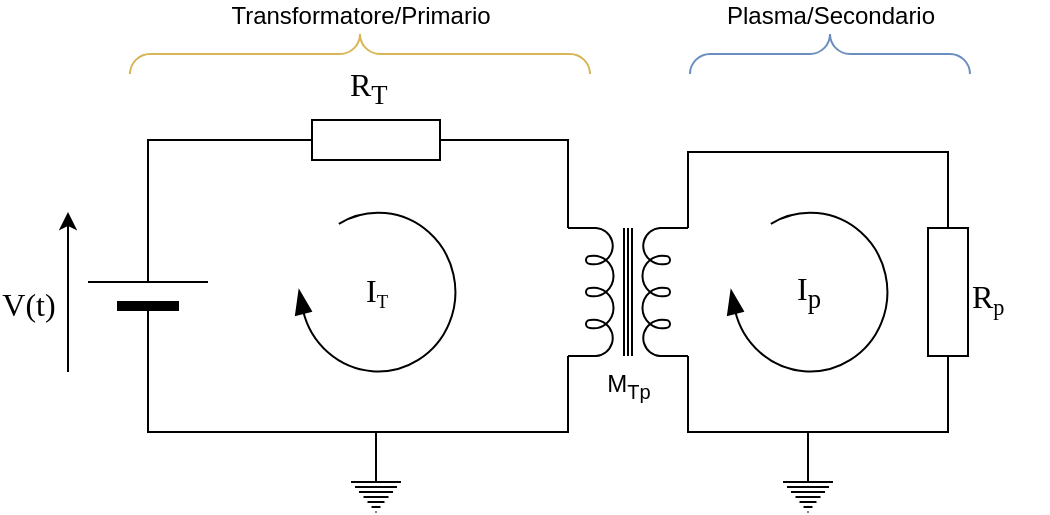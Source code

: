 <mxfile version="14.9.6" type="device" pages="4"><diagram name="PlasmaCircuit" id="16e2658f-23c8-b752-8be9-c03fbebb8bbe"><mxGraphModel dx="825" dy="531" grid="1" gridSize="10" guides="1" tooltips="1" connect="1" arrows="1" fold="1" page="1" pageScale="1" pageWidth="1100" pageHeight="850" background="none" math="0" shadow="0"><root><mxCell id="0"/><mxCell id="1" parent="0"/><mxCell id="6d250d948d6a1778-24" value="I&lt;span style=&quot;font-size: 11.111px&quot;&gt;&lt;sub&gt;T&lt;/sub&gt;&lt;/span&gt;" style="verticalLabelPosition=middle;html=1;verticalAlign=middle;strokeWidth=1;shape=mxgraph.lean_mapping.physical_pull;rounded=1;shadow=0;comic=0;labelBackgroundColor=none;fillColor=#000000;fontFamily=Verdana;fontSize=16;align=center;flipH=1;labelPosition=center;" parent="1" vertex="1"><mxGeometry x="194" y="200" width="80" height="80" as="geometry"/></mxCell><mxCell id="6d250d948d6a1778-26" value="I&lt;sub&gt;p&lt;/sub&gt;" style="verticalLabelPosition=middle;html=1;verticalAlign=middle;strokeWidth=1;shape=mxgraph.lean_mapping.physical_pull;rounded=1;shadow=0;comic=0;labelBackgroundColor=none;fillColor=#000000;fontFamily=Verdana;fontSize=16;align=center;flipH=1;labelPosition=center;" parent="1" vertex="1"><mxGeometry x="410" y="200" width="80" height="80" as="geometry"/></mxCell><mxCell id="-cb0a54_WZ71UhK6MTaD-1" value="" style="group" parent="1" vertex="1" connectable="0"><mxGeometry x="80" y="190" width="70" height="100" as="geometry"/></mxCell><mxCell id="6d250d948d6a1778-1" value="" style="verticalLabelPosition=bottom;shadow=0;dashed=0;align=center;fillColor=#000000;html=1;verticalAlign=top;strokeWidth=1;shape=mxgraph.electrical.miscellaneous.monocell_battery;rounded=1;comic=0;labelBackgroundColor=none;fontFamily=Verdana;fontSize=12;rotation=-90;" parent="-cb0a54_WZ71UhK6MTaD-1" vertex="1"><mxGeometry x="-10" y="20" width="100" height="60" as="geometry"/></mxCell><mxCell id="6d250d948d6a1778-22" value="V(t)" style="endArrow=classic;html=1;labelBackgroundColor=none;strokeWidth=1;fontFamily=Verdana;fontSize=16" parent="-cb0a54_WZ71UhK6MTaD-1" edge="1"><mxGeometry x="-0.143" y="20" width="50" height="50" relative="1" as="geometry"><mxPoint y="90" as="sourcePoint"/><mxPoint y="10" as="targetPoint"/><mxPoint as="offset"/></mxGeometry></mxCell><mxCell id="-cb0a54_WZ71UhK6MTaD-2" value="" style="group;rotation=90;" parent="1" vertex="1" connectable="0"><mxGeometry x="210" y="100" width="48" height="100" as="geometry"/></mxCell><mxCell id="6d250d948d6a1778-2" value="" style="verticalLabelPosition=bottom;shadow=0;dashed=0;align=center;html=1;verticalAlign=top;strokeWidth=1;shape=mxgraph.electrical.resistors.resistor_1;rounded=1;comic=0;labelBackgroundColor=none;fontFamily=Verdana;fontSize=12;rotation=0;" parent="-cb0a54_WZ71UhK6MTaD-2" vertex="1"><mxGeometry x="-26" y="54" width="100" height="20" as="geometry"/></mxCell><mxCell id="6d250d948d6a1778-16" value="R&lt;sub&gt;T&lt;/sub&gt;" style="text;html=1;resizable=0;points=[];autosize=1;align=left;verticalAlign=top;spacingTop=-4;fontSize=16;fontFamily=Verdana;rotation=0;" parent="-cb0a54_WZ71UhK6MTaD-2" vertex="1"><mxGeometry x="9" y="24" width="30" height="30" as="geometry"/></mxCell><mxCell id="-cb0a54_WZ71UhK6MTaD-11" style="edgeStyle=orthogonalEdgeStyle;rounded=0;orthogonalLoop=1;jettySize=auto;html=1;exitX=1;exitY=1;exitDx=0;exitDy=0;exitPerimeter=0;entryX=0;entryY=0.5;entryDx=0;entryDy=0;entryPerimeter=0;endArrow=none;endFill=0;" parent="1" source="-cb0a54_WZ71UhK6MTaD-4" target="6d250d948d6a1778-1" edge="1"><mxGeometry relative="1" as="geometry"/></mxCell><mxCell id="-cb0a54_WZ71UhK6MTaD-4" value="M&lt;sub&gt;Tp&lt;/sub&gt;" style="pointerEvents=1;verticalLabelPosition=bottom;shadow=0;dashed=0;align=center;html=1;verticalAlign=top;shape=mxgraph.electrical.inductors.transformer_2;direction=south;" parent="1" vertex="1"><mxGeometry x="330" y="208" width="60" height="64" as="geometry"/></mxCell><mxCell id="-cb0a54_WZ71UhK6MTaD-5" value="" style="group" parent="1" vertex="1" connectable="0"><mxGeometry x="510" y="190" width="60" height="100" as="geometry"/></mxCell><mxCell id="6d250d948d6a1778-5" value="" style="verticalLabelPosition=bottom;shadow=0;dashed=0;align=center;html=1;verticalAlign=top;strokeWidth=1;shape=mxgraph.electrical.resistors.resistor_1;rounded=1;comic=0;labelBackgroundColor=none;fontFamily=Verdana;fontSize=12;rotation=-90;" parent="-cb0a54_WZ71UhK6MTaD-5" vertex="1"><mxGeometry x="-40" y="40" width="100" height="20" as="geometry"/></mxCell><mxCell id="6d250d948d6a1778-20" value="R&lt;span style=&quot;font-size: 13.333px&quot;&gt;&lt;sub&gt;p&lt;/sub&gt;&lt;/span&gt;" style="text;html=1;resizable=0;points=[];autosize=1;align=left;verticalAlign=top;spacingTop=-4;fontSize=16;fontFamily=Verdana" parent="-cb0a54_WZ71UhK6MTaD-5" vertex="1"><mxGeometry x="20" y="40" width="30" height="30" as="geometry"/></mxCell><mxCell id="-cb0a54_WZ71UhK6MTaD-12" style="edgeStyle=orthogonalEdgeStyle;rounded=0;orthogonalLoop=1;jettySize=auto;html=1;exitX=0.5;exitY=0;exitDx=0;exitDy=0;exitPerimeter=0;endArrow=none;endFill=0;" parent="1" source="-cb0a54_WZ71UhK6MTaD-6" edge="1"><mxGeometry relative="1" as="geometry"><mxPoint x="234" y="310" as="targetPoint"/></mxGeometry></mxCell><mxCell id="-cb0a54_WZ71UhK6MTaD-6" value="" style="pointerEvents=1;verticalLabelPosition=bottom;shadow=0;dashed=0;align=center;html=1;verticalAlign=top;shape=mxgraph.electrical.signal_sources.protective_earth;" parent="1" vertex="1"><mxGeometry x="221.5" y="330" width="25" height="20" as="geometry"/></mxCell><mxCell id="-cb0a54_WZ71UhK6MTaD-16" style="edgeStyle=orthogonalEdgeStyle;rounded=0;orthogonalLoop=1;jettySize=auto;html=1;exitX=0.5;exitY=0;exitDx=0;exitDy=0;exitPerimeter=0;endArrow=none;endFill=0;" parent="1" source="-cb0a54_WZ71UhK6MTaD-7" edge="1"><mxGeometry relative="1" as="geometry"><mxPoint x="450" y="310" as="targetPoint"/></mxGeometry></mxCell><mxCell id="-cb0a54_WZ71UhK6MTaD-7" value="" style="pointerEvents=1;verticalLabelPosition=bottom;shadow=0;dashed=0;align=center;html=1;verticalAlign=top;shape=mxgraph.electrical.signal_sources.protective_earth;" parent="1" vertex="1"><mxGeometry x="437.5" y="330" width="25" height="20" as="geometry"/></mxCell><mxCell id="-cb0a54_WZ71UhK6MTaD-8" style="edgeStyle=orthogonalEdgeStyle;rounded=0;orthogonalLoop=1;jettySize=auto;html=1;exitX=1;exitY=0.5;exitDx=0;exitDy=0;exitPerimeter=0;entryX=0;entryY=0.5;entryDx=0;entryDy=0;entryPerimeter=0;endArrow=none;endFill=0;" parent="1" source="6d250d948d6a1778-1" target="6d250d948d6a1778-2" edge="1"><mxGeometry relative="1" as="geometry"/></mxCell><mxCell id="-cb0a54_WZ71UhK6MTaD-10" style="edgeStyle=orthogonalEdgeStyle;rounded=0;orthogonalLoop=1;jettySize=auto;html=1;exitX=1;exitY=0.5;exitDx=0;exitDy=0;exitPerimeter=0;entryX=0;entryY=1;entryDx=0;entryDy=0;entryPerimeter=0;endArrow=none;endFill=0;" parent="1" source="6d250d948d6a1778-2" target="-cb0a54_WZ71UhK6MTaD-4" edge="1"><mxGeometry relative="1" as="geometry"/></mxCell><mxCell id="-cb0a54_WZ71UhK6MTaD-14" style="edgeStyle=orthogonalEdgeStyle;rounded=0;orthogonalLoop=1;jettySize=auto;html=1;exitX=1;exitY=0.5;exitDx=0;exitDy=0;exitPerimeter=0;entryX=0;entryY=0;entryDx=0;entryDy=0;entryPerimeter=0;endArrow=none;endFill=0;" parent="1" source="6d250d948d6a1778-5" target="-cb0a54_WZ71UhK6MTaD-4" edge="1"><mxGeometry relative="1" as="geometry"/></mxCell><mxCell id="-cb0a54_WZ71UhK6MTaD-15" style="edgeStyle=orthogonalEdgeStyle;rounded=0;orthogonalLoop=1;jettySize=auto;html=1;exitX=0;exitY=0.5;exitDx=0;exitDy=0;exitPerimeter=0;entryX=1;entryY=0;entryDx=0;entryDy=0;entryPerimeter=0;endArrow=none;endFill=0;" parent="1" source="6d250d948d6a1778-5" target="-cb0a54_WZ71UhK6MTaD-4" edge="1"><mxGeometry relative="1" as="geometry"/></mxCell><mxCell id="xRyxx1NGOVs9Ee4emAcS-4" value="Transformatore/Primario" style="verticalLabelPosition=bottom;shadow=0;dashed=0;align=center;html=1;verticalAlign=bottom;strokeWidth=1;shape=mxgraph.mockup.markup.curlyBrace;strokeColor=#d6b656;spacingTop=0;spacingBottom=40;spacingLeft=0;fillColor=#fff2cc;" vertex="1" parent="1"><mxGeometry x="111" y="111" width="230" height="20" as="geometry"/></mxCell><mxCell id="xRyxx1NGOVs9Ee4emAcS-5" value="Plasma/Secondario" style="verticalLabelPosition=bottom;shadow=0;dashed=0;align=center;html=1;verticalAlign=bottom;strokeWidth=1;shape=mxgraph.mockup.markup.curlyBrace;strokeColor=#6c8ebf;spacingTop=0;spacingLeft=0;spacingBottom=40;fillColor=#dae8fc;" vertex="1" parent="1"><mxGeometry x="391" y="111" width="140" height="20" as="geometry"/></mxCell></root></mxGraphModel></diagram><diagram id="HjF6CqnzKJ3hr6XGTAco" name="EquivalentCalc"><mxGraphModel dx="825" dy="531" grid="1" gridSize="10" guides="1" tooltips="1" connect="1" arrows="1" fold="1" page="1" pageScale="1" pageWidth="850" pageHeight="1100" math="0" shadow="0"><root><mxCell id="OcBYyy31-jalttWNCDfM-0"/><mxCell id="OcBYyy31-jalttWNCDfM-1" parent="OcBYyy31-jalttWNCDfM-0"/><mxCell id="Pc-a2A3-aWYMdzGY7NsT-0" value="I&lt;span style=&quot;font-size: 11.111px&quot;&gt;&lt;sub&gt;T&lt;/sub&gt;&lt;/span&gt;" style="verticalLabelPosition=middle;html=1;verticalAlign=middle;strokeWidth=1;shape=mxgraph.lean_mapping.physical_pull;rounded=1;shadow=0;comic=0;labelBackgroundColor=none;fillColor=#ffe6cc;fontFamily=Verdana;fontSize=16;align=center;flipH=1;labelPosition=center;strokeColor=#d79b00;" parent="OcBYyy31-jalttWNCDfM-1" vertex="1"><mxGeometry x="235" y="370" width="100" height="80" as="geometry"/></mxCell><mxCell id="Pc-a2A3-aWYMdzGY7NsT-2" value="" style="group" parent="OcBYyy31-jalttWNCDfM-1" vertex="1" connectable="0"><mxGeometry x="150" y="360" width="70" height="100" as="geometry"/></mxCell><mxCell id="Pc-a2A3-aWYMdzGY7NsT-3" value="" style="verticalLabelPosition=bottom;shadow=0;dashed=0;align=center;fillColor=#000000;html=1;verticalAlign=top;strokeWidth=1;shape=mxgraph.electrical.miscellaneous.monocell_battery;rounded=1;comic=0;labelBackgroundColor=none;fontFamily=Verdana;fontSize=12;rotation=-90;" parent="Pc-a2A3-aWYMdzGY7NsT-2" vertex="1"><mxGeometry x="-10" y="20" width="100" height="60" as="geometry"/></mxCell><mxCell id="Pc-a2A3-aWYMdzGY7NsT-4" value="V(t)" style="endArrow=classic;html=1;labelBackgroundColor=none;strokeWidth=1;fontFamily=Verdana;fontSize=16" parent="Pc-a2A3-aWYMdzGY7NsT-2" edge="1"><mxGeometry x="-0.143" y="20" width="50" height="50" relative="1" as="geometry"><mxPoint y="90" as="sourcePoint"/><mxPoint y="10" as="targetPoint"/><mxPoint as="offset"/></mxGeometry></mxCell><mxCell id="Pc-a2A3-aWYMdzGY7NsT-5" value="" style="group;rotation=90;" parent="OcBYyy31-jalttWNCDfM-1" vertex="1" connectable="0"><mxGeometry x="260" y="270" width="48" height="100" as="geometry"/></mxCell><mxCell id="Pc-a2A3-aWYMdzGY7NsT-6" value="" style="verticalLabelPosition=bottom;shadow=0;dashed=0;align=center;html=1;verticalAlign=top;strokeWidth=1;shape=mxgraph.electrical.resistors.resistor_1;rounded=1;comic=0;labelBackgroundColor=none;fontFamily=Verdana;fontSize=12;rotation=0;" parent="Pc-a2A3-aWYMdzGY7NsT-5" vertex="1"><mxGeometry x="-26" y="54" width="100" height="20" as="geometry"/></mxCell><mxCell id="Pc-a2A3-aWYMdzGY7NsT-7" value="R&lt;sub&gt;T&lt;/sub&gt;" style="text;html=1;resizable=0;points=[];autosize=1;align=left;verticalAlign=top;spacingTop=-4;fontSize=16;fontFamily=Verdana;rotation=0;" parent="Pc-a2A3-aWYMdzGY7NsT-5" vertex="1"><mxGeometry x="9" y="24" width="30" height="30" as="geometry"/></mxCell><mxCell id="Pc-a2A3-aWYMdzGY7NsT-10" value="" style="group" parent="OcBYyy31-jalttWNCDfM-1" vertex="1" connectable="0"><mxGeometry x="660" y="360" width="60" height="100" as="geometry"/></mxCell><mxCell id="Pc-a2A3-aWYMdzGY7NsT-11" value="" style="verticalLabelPosition=bottom;shadow=0;dashed=0;align=center;html=1;verticalAlign=top;strokeWidth=1;shape=mxgraph.electrical.resistors.resistor_1;rounded=1;comic=0;labelBackgroundColor=none;fontFamily=Verdana;fontSize=12;rotation=-90;" parent="Pc-a2A3-aWYMdzGY7NsT-10" vertex="1"><mxGeometry x="-40" y="40" width="100" height="20" as="geometry"/></mxCell><mxCell id="Pc-a2A3-aWYMdzGY7NsT-12" value="R&lt;span style=&quot;font-size: 13.333px&quot;&gt;&lt;sub&gt;p&lt;/sub&gt;&lt;/span&gt;" style="text;html=1;resizable=0;points=[];autosize=1;align=left;verticalAlign=top;spacingTop=-4;fontSize=16;fontFamily=Verdana" parent="Pc-a2A3-aWYMdzGY7NsT-10" vertex="1"><mxGeometry x="20" y="40" width="30" height="30" as="geometry"/></mxCell><mxCell id="Pc-a2A3-aWYMdzGY7NsT-13" style="edgeStyle=orthogonalEdgeStyle;rounded=0;orthogonalLoop=1;jettySize=auto;html=1;exitX=0.5;exitY=0;exitDx=0;exitDy=0;exitPerimeter=0;endArrow=none;endFill=0;" parent="OcBYyy31-jalttWNCDfM-1" source="Pc-a2A3-aWYMdzGY7NsT-14" edge="1"><mxGeometry relative="1" as="geometry"><mxPoint x="287.5" y="480" as="targetPoint"/></mxGeometry></mxCell><mxCell id="Pc-a2A3-aWYMdzGY7NsT-14" value="" style="pointerEvents=1;verticalLabelPosition=bottom;shadow=0;dashed=0;align=center;html=1;verticalAlign=top;shape=mxgraph.electrical.signal_sources.protective_earth;" parent="OcBYyy31-jalttWNCDfM-1" vertex="1"><mxGeometry x="275" y="500" width="25" height="20" as="geometry"/></mxCell><mxCell id="Pc-a2A3-aWYMdzGY7NsT-15" style="edgeStyle=orthogonalEdgeStyle;rounded=0;orthogonalLoop=1;jettySize=auto;html=1;exitX=0.5;exitY=0;exitDx=0;exitDy=0;exitPerimeter=0;endArrow=none;endFill=0;" parent="OcBYyy31-jalttWNCDfM-1" source="Pc-a2A3-aWYMdzGY7NsT-16" edge="1"><mxGeometry relative="1" as="geometry"><mxPoint x="580" y="480" as="targetPoint"/></mxGeometry></mxCell><mxCell id="Pc-a2A3-aWYMdzGY7NsT-16" value="" style="pointerEvents=1;verticalLabelPosition=bottom;shadow=0;dashed=0;align=center;html=1;verticalAlign=top;shape=mxgraph.electrical.signal_sources.protective_earth;" parent="OcBYyy31-jalttWNCDfM-1" vertex="1"><mxGeometry x="567.5" y="500" width="25" height="20" as="geometry"/></mxCell><mxCell id="Pc-a2A3-aWYMdzGY7NsT-17" style="edgeStyle=orthogonalEdgeStyle;rounded=0;orthogonalLoop=1;jettySize=auto;html=1;exitX=1;exitY=0.5;exitDx=0;exitDy=0;exitPerimeter=0;entryX=0;entryY=0.5;entryDx=0;entryDy=0;entryPerimeter=0;endArrow=none;endFill=0;" parent="OcBYyy31-jalttWNCDfM-1" source="Pc-a2A3-aWYMdzGY7NsT-3" target="Pc-a2A3-aWYMdzGY7NsT-6" edge="1"><mxGeometry relative="1" as="geometry"/></mxCell><mxCell id="Pc-a2A3-aWYMdzGY7NsT-18" style="edgeStyle=orthogonalEdgeStyle;rounded=0;orthogonalLoop=1;jettySize=auto;html=1;exitX=1;exitY=0.5;exitDx=0;exitDy=0;exitPerimeter=0;entryX=0;entryY=0.645;entryDx=0;entryDy=0;entryPerimeter=0;endArrow=none;endFill=0;" parent="OcBYyy31-jalttWNCDfM-1" source="Pc-a2A3-aWYMdzGY7NsT-6" target="Pc-a2A3-aWYMdzGY7NsT-21" edge="1"><mxGeometry relative="1" as="geometry"><mxPoint x="345" y="378" as="targetPoint"/></mxGeometry></mxCell><mxCell id="Pc-a2A3-aWYMdzGY7NsT-22" style="edgeStyle=orthogonalEdgeStyle;rounded=0;orthogonalLoop=1;jettySize=auto;html=1;exitX=1;exitY=0.645;exitDx=0;exitDy=0;exitPerimeter=0;entryX=0;entryY=0.5;entryDx=0;entryDy=0;entryPerimeter=0;endArrow=none;endFill=0;" parent="OcBYyy31-jalttWNCDfM-1" source="Pc-a2A3-aWYMdzGY7NsT-21" target="Pc-a2A3-aWYMdzGY7NsT-3" edge="1"><mxGeometry relative="1" as="geometry"/></mxCell><mxCell id="Pc-a2A3-aWYMdzGY7NsT-32" value="" style="rounded=0;whiteSpace=wrap;html=1;fillColor=#d5e8d4;dashed=1;strokeColor=#82b366;" parent="OcBYyy31-jalttWNCDfM-1" vertex="1"><mxGeometry x="460" y="350" width="80" height="120" as="geometry"/></mxCell><mxCell id="Pc-a2A3-aWYMdzGY7NsT-21" value="L&lt;span style=&quot;font-size: 10px&quot;&gt;&lt;sub&gt;T&lt;/sub&gt;&lt;/span&gt;" style="pointerEvents=1;verticalLabelPosition=bottom;shadow=0;dashed=0;align=center;html=1;verticalAlign=top;shape=mxgraph.electrical.inductors.inductor_5;direction=south;spacingLeft=-30;spacingTop=-60;" parent="OcBYyy31-jalttWNCDfM-1" vertex="1"><mxGeometry x="363" y="360" width="14" height="100" as="geometry"/></mxCell><mxCell id="Pc-a2A3-aWYMdzGY7NsT-24" value="" style="group" parent="OcBYyy31-jalttWNCDfM-1" vertex="1" connectable="0"><mxGeometry x="490" y="380" width="77.5" height="105" as="geometry"/></mxCell><mxCell id="w26LMoFe-NoiuDvc3CFS-0" value="" style="group" parent="Pc-a2A3-aWYMdzGY7NsT-24" vertex="1" connectable="0"><mxGeometry x="13.75" y="20" width="27.25" height="60" as="geometry"/></mxCell><mxCell id="Pc-a2A3-aWYMdzGY7NsT-25" value="" style="verticalLabelPosition=bottom;shadow=0;dashed=0;align=center;fillColor=#000000;html=1;verticalAlign=top;strokeWidth=1;shape=mxgraph.electrical.miscellaneous.monocell_battery;rounded=1;comic=0;labelBackgroundColor=none;fontFamily=Verdana;fontSize=12;rotation=-90;" parent="w26LMoFe-NoiuDvc3CFS-0" vertex="1"><mxGeometry x="-3.75" y="21.5" width="40" height="22" as="geometry"/></mxCell><mxCell id="Pc-a2A3-aWYMdzGY7NsT-26" value="F.e.m. Ind." style="endArrow=classic;labelBackgroundColor=none;strokeWidth=1;fontFamily=Verdana;fontSize=16;html=1;verticalAlign=top;horizontal=0;spacingTop=-12;" parent="w26LMoFe-NoiuDvc3CFS-0" edge="1"><mxGeometry x="-0.143" y="20" width="50" height="50" relative="1" as="geometry"><mxPoint y="60" as="sourcePoint"/><mxPoint as="targetPoint"/><mxPoint as="offset"/></mxGeometry></mxCell><mxCell id="Pc-a2A3-aWYMdzGY7NsT-30" style="edgeStyle=orthogonalEdgeStyle;rounded=0;orthogonalLoop=1;jettySize=auto;html=1;exitX=0;exitY=1;exitDx=0;exitDy=0;exitPerimeter=0;entryX=1;entryY=0.5;entryDx=0;entryDy=0;entryPerimeter=0;endArrow=none;endFill=0;" parent="OcBYyy31-jalttWNCDfM-1" source="Pc-a2A3-aWYMdzGY7NsT-28" target="Pc-a2A3-aWYMdzGY7NsT-11" edge="1"><mxGeometry relative="1" as="geometry"><Array as="points"><mxPoint x="520" y="330"/><mxPoint x="670" y="330"/></Array></mxGeometry></mxCell><mxCell id="Pc-a2A3-aWYMdzGY7NsT-28" value="L&lt;sub&gt;p&lt;/sub&gt;" style="pointerEvents=1;verticalLabelPosition=bottom;shadow=0;dashed=0;align=center;html=1;verticalAlign=top;shape=mxgraph.electrical.inductors.inductor_3;direction=south;spacingLeft=-30;spacingTop=-45;" parent="OcBYyy31-jalttWNCDfM-1" vertex="1"><mxGeometry x="520" y="350" width="8" height="60" as="geometry"/></mxCell><mxCell id="Pc-a2A3-aWYMdzGY7NsT-29" style="edgeStyle=orthogonalEdgeStyle;rounded=0;orthogonalLoop=1;jettySize=auto;html=1;exitX=1;exitY=0.5;exitDx=0;exitDy=0;exitPerimeter=0;entryX=1;entryY=1;entryDx=0;entryDy=0;entryPerimeter=0;endArrow=none;endFill=0;" parent="OcBYyy31-jalttWNCDfM-1" source="Pc-a2A3-aWYMdzGY7NsT-25" target="Pc-a2A3-aWYMdzGY7NsT-28" edge="1"><mxGeometry relative="1" as="geometry"/></mxCell><mxCell id="Pc-a2A3-aWYMdzGY7NsT-31" style="edgeStyle=orthogonalEdgeStyle;rounded=0;orthogonalLoop=1;jettySize=auto;html=1;exitX=0;exitY=0.5;exitDx=0;exitDy=0;exitPerimeter=0;entryX=0;entryY=0.5;entryDx=0;entryDy=0;entryPerimeter=0;endArrow=none;endFill=0;" parent="OcBYyy31-jalttWNCDfM-1" source="Pc-a2A3-aWYMdzGY7NsT-11" target="Pc-a2A3-aWYMdzGY7NsT-25" edge="1"><mxGeometry relative="1" as="geometry"/></mxCell><mxCell id="Pc-a2A3-aWYMdzGY7NsT-33" value="" style="shape=flexArrow;endArrow=classic;html=1;" parent="OcBYyy31-jalttWNCDfM-1" edge="1"><mxGeometry width="50" height="50" relative="1" as="geometry"><mxPoint x="380" y="410" as="sourcePoint"/><mxPoint x="460" y="410" as="targetPoint"/></mxGeometry></mxCell><mxCell id="AMR67fqQEP1dwsT9-_Im-0" value="I&lt;sub&gt;p&lt;/sub&gt;" style="verticalLabelPosition=middle;html=1;verticalAlign=middle;strokeWidth=1;shape=mxgraph.lean_mapping.physical_pull;rounded=1;shadow=0;comic=0;labelBackgroundColor=none;fillColor=#dae8fc;fontFamily=Verdana;fontSize=16;align=center;flipH=1;labelPosition=center;strokeColor=#6c8ebf;" vertex="1" parent="OcBYyy31-jalttWNCDfM-1"><mxGeometry x="560" y="370" width="80" height="80" as="geometry"/></mxCell><mxCell id="-x8p16j6Qh4uWv3z9Xtj-0" value="Transformatore/Primario" style="verticalLabelPosition=bottom;shadow=0;dashed=0;align=center;html=1;verticalAlign=bottom;strokeWidth=1;shape=mxgraph.mockup.markup.curlyBrace;strokeColor=#d6b656;spacingTop=0;spacingBottom=40;spacingLeft=0;fillColor=#fff2cc;" vertex="1" parent="OcBYyy31-jalttWNCDfM-1"><mxGeometry x="172.5" y="280" width="230" height="20" as="geometry"/></mxCell><mxCell id="-x8p16j6Qh4uWv3z9Xtj-1" value="Plasma/Secondario" style="verticalLabelPosition=bottom;shadow=0;dashed=0;align=center;html=1;verticalAlign=bottom;strokeWidth=1;shape=mxgraph.mockup.markup.curlyBrace;strokeColor=#6c8ebf;spacingTop=0;spacingLeft=0;spacingBottom=40;fillColor=#dae8fc;" vertex="1" parent="OcBYyy31-jalttWNCDfM-1"><mxGeometry x="500" y="280" width="190" height="20" as="geometry"/></mxCell></root></mxGraphModel></diagram><diagram id="QEL5jBhK5yQBpfBjQU5I" name="MisureCircuit"><mxGraphModel dx="447" dy="758" grid="1" gridSize="10" guides="1" tooltips="1" connect="1" arrows="1" fold="1" page="1" pageScale="1" pageWidth="850" pageHeight="1100" math="0" shadow="0"><root><mxCell id="1Zsj031BgSb47EOMji6p-0"/><mxCell id="1Zsj031BgSb47EOMji6p-1" parent="1Zsj031BgSb47EOMji6p-0"/><mxCell id="1Zsj031BgSb47EOMji6p-2" value="I&lt;span style=&quot;font-size: 11.111px&quot;&gt;&lt;sub&gt;T&lt;/sub&gt;&lt;/span&gt;" style="verticalLabelPosition=middle;html=1;verticalAlign=middle;strokeWidth=1;shape=mxgraph.lean_mapping.physical_pull;rounded=1;shadow=0;comic=0;labelBackgroundColor=none;fillColor=#fff2cc;fontFamily=Verdana;fontSize=16;align=center;flipH=1;labelPosition=center;strokeColor=#d6b656;" parent="1Zsj031BgSb47EOMji6p-1" vertex="1"><mxGeometry x="135" y="370" width="100" height="80" as="geometry"/></mxCell><mxCell id="1Zsj031BgSb47EOMji6p-3" value="I&lt;sub&gt;p&lt;/sub&gt;" style="verticalLabelPosition=middle;html=1;verticalAlign=middle;strokeWidth=1;shape=mxgraph.lean_mapping.physical_pull;rounded=1;shadow=0;comic=0;labelBackgroundColor=none;fillColor=#dae8fc;fontFamily=Verdana;fontSize=16;align=center;flipH=1;labelPosition=center;strokeColor=#6c8ebf;" parent="1Zsj031BgSb47EOMji6p-1" vertex="1"><mxGeometry x="450" y="370" width="80" height="80" as="geometry"/></mxCell><mxCell id="1Zsj031BgSb47EOMji6p-4" value="" style="group" parent="1Zsj031BgSb47EOMji6p-1" vertex="1" connectable="0"><mxGeometry x="50" y="360" width="70" height="100" as="geometry"/></mxCell><mxCell id="1Zsj031BgSb47EOMji6p-5" value="" style="verticalLabelPosition=bottom;shadow=0;dashed=0;align=center;fillColor=#000000;html=1;verticalAlign=top;strokeWidth=1;shape=mxgraph.electrical.miscellaneous.monocell_battery;rounded=1;comic=0;labelBackgroundColor=none;fontFamily=Verdana;fontSize=12;rotation=-90;" parent="1Zsj031BgSb47EOMji6p-4" vertex="1"><mxGeometry x="-10" y="20" width="100" height="60" as="geometry"/></mxCell><mxCell id="1Zsj031BgSb47EOMji6p-6" value="V(t)" style="endArrow=classic;html=1;labelBackgroundColor=none;strokeWidth=1;fontFamily=Verdana;fontSize=16" parent="1Zsj031BgSb47EOMji6p-4" edge="1"><mxGeometry x="-0.143" y="20" width="50" height="50" relative="1" as="geometry"><mxPoint y="90" as="sourcePoint"/><mxPoint y="10" as="targetPoint"/><mxPoint as="offset"/></mxGeometry></mxCell><mxCell id="1Zsj031BgSb47EOMji6p-7" value="" style="group;rotation=90;" parent="1Zsj031BgSb47EOMji6p-1" vertex="1" connectable="0"><mxGeometry x="187" y="260" width="48" height="100" as="geometry"/></mxCell><mxCell id="1Zsj031BgSb47EOMji6p-8" value="" style="verticalLabelPosition=bottom;shadow=0;dashed=0;align=center;html=1;verticalAlign=top;strokeWidth=1;shape=mxgraph.electrical.resistors.resistor_1;rounded=1;comic=0;labelBackgroundColor=none;fontFamily=Verdana;fontSize=12;rotation=0;" parent="1Zsj031BgSb47EOMji6p-7" vertex="1"><mxGeometry x="-26" y="54" width="100" height="20" as="geometry"/></mxCell><mxCell id="1Zsj031BgSb47EOMji6p-9" value="R&lt;sub&gt;T&lt;/sub&gt;" style="text;html=1;resizable=0;points=[];autosize=1;align=left;verticalAlign=top;spacingTop=-4;fontSize=16;fontFamily=Verdana;rotation=0;" parent="1Zsj031BgSb47EOMji6p-7" vertex="1"><mxGeometry x="9" y="24" width="30" height="30" as="geometry"/></mxCell><mxCell id="1Zsj031BgSb47EOMji6p-10" value="" style="group" parent="1Zsj031BgSb47EOMji6p-1" vertex="1" connectable="0"><mxGeometry x="541" y="360" width="60" height="100" as="geometry"/></mxCell><mxCell id="1Zsj031BgSb47EOMji6p-11" value="" style="verticalLabelPosition=bottom;shadow=0;dashed=0;align=center;html=1;verticalAlign=top;strokeWidth=1;shape=mxgraph.electrical.resistors.resistor_1;rounded=1;comic=0;labelBackgroundColor=none;fontFamily=Verdana;fontSize=12;rotation=-90;" parent="1Zsj031BgSb47EOMji6p-10" vertex="1"><mxGeometry x="-40" y="40" width="100" height="20" as="geometry"/></mxCell><mxCell id="1Zsj031BgSb47EOMji6p-12" value="R&lt;span style=&quot;font-size: 13.333px&quot;&gt;&lt;sub&gt;p&lt;/sub&gt;&lt;/span&gt;" style="text;html=1;resizable=0;points=[];autosize=1;align=left;verticalAlign=top;spacingTop=-4;fontSize=16;fontFamily=Verdana" parent="1Zsj031BgSb47EOMji6p-10" vertex="1"><mxGeometry x="20" y="40" width="30" height="30" as="geometry"/></mxCell><mxCell id="1Zsj031BgSb47EOMji6p-13" style="edgeStyle=orthogonalEdgeStyle;rounded=0;orthogonalLoop=1;jettySize=auto;html=1;exitX=0.5;exitY=0;exitDx=0;exitDy=0;exitPerimeter=0;endArrow=none;endFill=0;" parent="1Zsj031BgSb47EOMji6p-1" source="1Zsj031BgSb47EOMji6p-14" edge="1"><mxGeometry relative="1" as="geometry"><mxPoint x="187.5" y="480" as="targetPoint"/></mxGeometry></mxCell><mxCell id="1Zsj031BgSb47EOMji6p-14" value="" style="pointerEvents=1;verticalLabelPosition=bottom;shadow=0;dashed=0;align=center;html=1;verticalAlign=top;shape=mxgraph.electrical.signal_sources.protective_earth;" parent="1Zsj031BgSb47EOMji6p-1" vertex="1"><mxGeometry x="175" y="500" width="25" height="20" as="geometry"/></mxCell><mxCell id="1Zsj031BgSb47EOMji6p-15" style="edgeStyle=orthogonalEdgeStyle;rounded=0;orthogonalLoop=1;jettySize=auto;html=1;exitX=0.5;exitY=0;exitDx=0;exitDy=0;exitPerimeter=0;endArrow=none;endFill=0;" parent="1Zsj031BgSb47EOMji6p-1" source="1Zsj031BgSb47EOMji6p-16" edge="1"><mxGeometry relative="1" as="geometry"><mxPoint x="480" y="480" as="targetPoint"/></mxGeometry></mxCell><mxCell id="1Zsj031BgSb47EOMji6p-16" value="" style="pointerEvents=1;verticalLabelPosition=bottom;shadow=0;dashed=0;align=center;html=1;verticalAlign=top;shape=mxgraph.electrical.signal_sources.protective_earth;" parent="1Zsj031BgSb47EOMji6p-1" vertex="1"><mxGeometry x="467.5" y="500" width="25" height="20" as="geometry"/></mxCell><mxCell id="1Zsj031BgSb47EOMji6p-17" style="edgeStyle=orthogonalEdgeStyle;rounded=0;orthogonalLoop=1;jettySize=auto;html=1;exitX=1;exitY=0.5;exitDx=0;exitDy=0;exitPerimeter=0;entryX=0;entryY=0.5;entryDx=0;entryDy=0;entryPerimeter=0;endArrow=none;endFill=0;startArrow=none;" parent="1Zsj031BgSb47EOMji6p-1" source="1Zsj031BgSb47EOMji6p-44" target="1Zsj031BgSb47EOMji6p-8" edge="1"><mxGeometry relative="1" as="geometry"><mxPoint x="140" y="324" as="sourcePoint"/></mxGeometry></mxCell><mxCell id="1Zsj031BgSb47EOMji6p-28" value="" style="rounded=0;whiteSpace=wrap;html=1;fillColor=#d5e8d4;dashed=1;strokeColor=#82b366;" parent="1Zsj031BgSb47EOMji6p-1" vertex="1"><mxGeometry x="360" y="350" width="80" height="120" as="geometry"/></mxCell><mxCell id="1Zsj031BgSb47EOMji6p-18" style="edgeStyle=orthogonalEdgeStyle;rounded=0;orthogonalLoop=1;jettySize=auto;html=1;exitX=1;exitY=0.5;exitDx=0;exitDy=0;exitPerimeter=0;entryX=0;entryY=0.645;entryDx=0;entryDy=0;entryPerimeter=0;endArrow=none;endFill=0;" parent="1Zsj031BgSb47EOMji6p-1" source="1Zsj031BgSb47EOMji6p-8" target="1Zsj031BgSb47EOMji6p-20" edge="1"><mxGeometry relative="1" as="geometry"><mxPoint x="245" y="378" as="targetPoint"/></mxGeometry></mxCell><mxCell id="1Zsj031BgSb47EOMji6p-19" style="edgeStyle=orthogonalEdgeStyle;rounded=0;orthogonalLoop=1;jettySize=auto;html=1;exitX=1;exitY=0.645;exitDx=0;exitDy=0;exitPerimeter=0;entryX=0;entryY=0.5;entryDx=0;entryDy=0;entryPerimeter=0;endArrow=none;endFill=0;" parent="1Zsj031BgSb47EOMji6p-1" source="1Zsj031BgSb47EOMji6p-20" target="1Zsj031BgSb47EOMji6p-5" edge="1"><mxGeometry relative="1" as="geometry"/></mxCell><mxCell id="1Zsj031BgSb47EOMji6p-20" value="L&lt;span style=&quot;font-size: 10px&quot;&gt;&lt;sub&gt;T&lt;/sub&gt;&lt;/span&gt;" style="pointerEvents=1;verticalLabelPosition=bottom;shadow=0;dashed=0;align=center;html=1;verticalAlign=top;shape=mxgraph.electrical.inductors.inductor_5;direction=south;spacingTop=-60;spacingLeft=-30;" parent="1Zsj031BgSb47EOMji6p-1" vertex="1"><mxGeometry x="263" y="360" width="14" height="100" as="geometry"/></mxCell><mxCell id="1Zsj031BgSb47EOMji6p-21" value="" style="group" parent="1Zsj031BgSb47EOMji6p-1" vertex="1" connectable="0"><mxGeometry x="390" y="380" width="77.5" height="105" as="geometry"/></mxCell><mxCell id="1Zsj031BgSb47EOMji6p-51" value="" style="group" parent="1Zsj031BgSb47EOMji6p-21" vertex="1" connectable="0"><mxGeometry x="13.75" y="20" width="27.25" height="60" as="geometry"/></mxCell><mxCell id="1Zsj031BgSb47EOMji6p-22" value="" style="verticalLabelPosition=bottom;shadow=0;dashed=0;align=center;fillColor=#000000;html=1;verticalAlign=top;strokeWidth=1;shape=mxgraph.electrical.miscellaneous.monocell_battery;rounded=1;comic=0;labelBackgroundColor=none;fontFamily=Verdana;fontSize=12;rotation=-90;" parent="1Zsj031BgSb47EOMji6p-51" vertex="1"><mxGeometry x="-3.75" y="21.5" width="40" height="22" as="geometry"/></mxCell><mxCell id="1Zsj031BgSb47EOMji6p-23" value="F.e.m. Ind." style="endArrow=classic;html=1;labelBackgroundColor=none;strokeWidth=1;fontFamily=Verdana;fontSize=16;horizontal=0;verticalAlign=top;spacingTop=-12;" parent="1Zsj031BgSb47EOMji6p-51" edge="1"><mxGeometry x="-0.143" y="20" width="50" height="50" relative="1" as="geometry"><mxPoint y="60" as="sourcePoint"/><mxPoint as="targetPoint"/><mxPoint as="offset"/></mxGeometry></mxCell><mxCell id="1Zsj031BgSb47EOMji6p-25" value="L&lt;sub&gt;p&lt;/sub&gt;" style="pointerEvents=1;verticalLabelPosition=bottom;shadow=0;dashed=0;align=center;html=1;verticalAlign=top;shape=mxgraph.electrical.inductors.inductor_3;direction=south;spacingLeft=-30;spacingTop=-45;" parent="1Zsj031BgSb47EOMji6p-1" vertex="1"><mxGeometry x="420" y="350" width="8" height="60" as="geometry"/></mxCell><mxCell id="1Zsj031BgSb47EOMji6p-26" style="edgeStyle=orthogonalEdgeStyle;rounded=0;orthogonalLoop=1;jettySize=auto;html=1;exitX=1;exitY=0.5;exitDx=0;exitDy=0;exitPerimeter=0;entryX=1;entryY=1;entryDx=0;entryDy=0;entryPerimeter=0;endArrow=none;endFill=0;" parent="1Zsj031BgSb47EOMji6p-1" source="1Zsj031BgSb47EOMji6p-22" target="1Zsj031BgSb47EOMji6p-25" edge="1"><mxGeometry relative="1" as="geometry"/></mxCell><mxCell id="1Zsj031BgSb47EOMji6p-27" style="edgeStyle=orthogonalEdgeStyle;rounded=0;orthogonalLoop=1;jettySize=auto;html=1;exitX=0;exitY=0.5;exitDx=0;exitDy=0;exitPerimeter=0;entryX=0;entryY=0.5;entryDx=0;entryDy=0;entryPerimeter=0;endArrow=none;endFill=0;" parent="1Zsj031BgSb47EOMji6p-1" source="1Zsj031BgSb47EOMji6p-11" target="1Zsj031BgSb47EOMji6p-22" edge="1"><mxGeometry relative="1" as="geometry"/></mxCell><mxCell id="1Zsj031BgSb47EOMji6p-29" value="" style="shape=flexArrow;endArrow=classic;html=1;" parent="1Zsj031BgSb47EOMji6p-1" edge="1"><mxGeometry width="50" height="50" relative="1" as="geometry"><mxPoint x="280" y="410" as="sourcePoint"/><mxPoint x="360" y="410" as="targetPoint"/></mxGeometry></mxCell><mxCell id="1Zsj031BgSb47EOMji6p-43" style="edgeStyle=orthogonalEdgeStyle;rounded=0;orthogonalLoop=1;jettySize=auto;html=1;exitX=1;exitY=0.5;exitDx=0;exitDy=0;exitPerimeter=0;entryX=0;entryY=0.5;entryDx=0;entryDy=0;entryPerimeter=0;endArrow=none;endFill=0;" parent="1Zsj031BgSb47EOMji6p-1" source="1Zsj031BgSb47EOMji6p-11" edge="1"><mxGeometry relative="1" as="geometry"><mxPoint x="574" y="324" as="targetPoint"/><Array as="points"><mxPoint x="551" y="324"/></Array></mxGeometry></mxCell><mxCell id="1Zsj031BgSb47EOMji6p-44" value="A&lt;sub&gt;1&lt;/sub&gt;" style="verticalLabelPosition=middle;shadow=0;dashed=0;align=center;html=1;verticalAlign=middle;strokeWidth=1;shape=ellipse;aspect=fixed;fontSize=15;fillColor=#fff2cc;strokeColor=#d6b656;" parent="1Zsj031BgSb47EOMji6p-1" vertex="1"><mxGeometry x="120" y="309" width="30" height="30" as="geometry"/></mxCell><mxCell id="1Zsj031BgSb47EOMji6p-46" value="" style="edgeStyle=orthogonalEdgeStyle;rounded=0;orthogonalLoop=1;jettySize=auto;html=1;exitX=1;exitY=0.5;exitDx=0;exitDy=0;exitPerimeter=0;entryX=0;entryY=0.5;entryDx=0;entryDy=0;entryPerimeter=0;endArrow=none;endFill=0;startArrow=none;" parent="1Zsj031BgSb47EOMji6p-1" source="1Zsj031BgSb47EOMji6p-5" target="1Zsj031BgSb47EOMji6p-44" edge="1"><mxGeometry relative="1" as="geometry"><mxPoint x="90" y="360" as="sourcePoint"/><mxPoint x="161" y="324" as="targetPoint"/><Array as="points"><mxPoint x="90" y="324"/></Array></mxGeometry></mxCell><mxCell id="1Zsj031BgSb47EOMji6p-48" style="edgeStyle=orthogonalEdgeStyle;rounded=0;orthogonalLoop=1;jettySize=auto;html=1;exitX=1;exitY=0.5;exitDx=0;exitDy=0;exitPerimeter=0;entryX=0;entryY=0.5;entryDx=0;entryDy=0;entryPerimeter=0;fontSize=15;endArrow=none;endFill=0;" parent="1Zsj031BgSb47EOMji6p-1" source="1Zsj031BgSb47EOMji6p-47" target="1Zsj031BgSb47EOMji6p-11" edge="1"><mxGeometry relative="1" as="geometry"/></mxCell><mxCell id="1Zsj031BgSb47EOMji6p-47" value="C&lt;sub&gt;f&lt;/sub&gt;" style="pointerEvents=1;verticalLabelPosition=bottom;shadow=0;dashed=0;align=center;html=1;verticalAlign=top;shape=mxgraph.electrical.capacitors.capacitor_1;fontSize=15;fillColor=#d5e8d4;direction=south;spacingTop=-66;spacingLeft=-65;strokeColor=#82b366;" parent="1Zsj031BgSb47EOMji6p-1" vertex="1"><mxGeometry x="658" y="360" width="40" height="100" as="geometry"/></mxCell><mxCell id="1Zsj031BgSb47EOMji6p-50" style="edgeStyle=orthogonalEdgeStyle;rounded=0;orthogonalLoop=1;jettySize=auto;html=1;exitX=1;exitY=0.5;exitDx=0;exitDy=0;exitPerimeter=0;entryX=0;entryY=0.5;entryDx=0;entryDy=0;entryPerimeter=0;fontSize=15;endArrow=none;endFill=0;fillColor=#d5e8d4;strokeColor=#82b366;" parent="1Zsj031BgSb47EOMji6p-1" source="1Zsj031BgSb47EOMji6p-53" target="1Zsj031BgSb47EOMji6p-47" edge="1"><mxGeometry relative="1" as="geometry"><mxPoint x="674.0" y="324" as="sourcePoint"/></mxGeometry></mxCell><mxCell id="1Zsj031BgSb47EOMji6p-54" style="edgeStyle=orthogonalEdgeStyle;rounded=0;orthogonalLoop=1;jettySize=auto;html=1;exitX=0;exitY=0.5;exitDx=0;exitDy=0;exitPerimeter=0;entryX=0.75;entryY=0;entryDx=0;entryDy=0;fontSize=15;endArrow=none;endFill=0;" parent="1Zsj031BgSb47EOMji6p-1" source="1Zsj031BgSb47EOMji6p-53" target="1Zsj031BgSb47EOMji6p-28" edge="1"><mxGeometry relative="1" as="geometry"/></mxCell><mxCell id="1Zsj031BgSb47EOMji6p-53" value="&lt;span style=&quot;font-family: &amp;#34;verdana&amp;#34; ; font-size: 16px ; text-align: left&quot;&gt;R&lt;/span&gt;&lt;sub style=&quot;font-family: &amp;#34;verdana&amp;#34; ; text-align: left&quot;&gt;f&lt;/sub&gt;" style="pointerEvents=1;verticalLabelPosition=bottom;shadow=0;dashed=0;align=center;html=1;verticalAlign=top;shape=mxgraph.electrical.resistors.resistor_1;fontSize=15;fillColor=#d5e8d4;strokeColor=#82b366;" parent="1Zsj031BgSb47EOMji6p-1" vertex="1"><mxGeometry x="574" y="314" width="100" height="20" as="geometry"/></mxCell><mxCell id="1Zsj031BgSb47EOMji6p-56" style="edgeStyle=orthogonalEdgeStyle;rounded=0;orthogonalLoop=1;jettySize=auto;html=1;exitX=1;exitY=0.5;exitDx=0;exitDy=0;fontSize=15;endArrow=none;endFill=0;exitPerimeter=0;entryX=0;entryY=0.5;entryDx=0;entryDy=0;fillColor=#d5e8d4;strokeColor=#82b366;startArrow=diamond;startFill=1;" parent="1Zsj031BgSb47EOMji6p-1" source="1Zsj031BgSb47EOMji6p-53" target="1Zsj031BgSb47EOMji6p-55" edge="1"><mxGeometry relative="1" as="geometry"><mxPoint x="720" y="490" as="targetPoint"/></mxGeometry></mxCell><mxCell id="1Zsj031BgSb47EOMji6p-57" style="edgeStyle=orthogonalEdgeStyle;rounded=0;orthogonalLoop=1;jettySize=auto;html=1;exitX=1;exitY=0.5;exitDx=0;exitDy=0;entryX=1;entryY=0.5;entryDx=0;entryDy=0;entryPerimeter=0;fontSize=15;endArrow=none;endFill=0;" parent="1Zsj031BgSb47EOMji6p-1" source="1Zsj031BgSb47EOMji6p-55" target="1Zsj031BgSb47EOMji6p-47" edge="1"><mxGeometry relative="1" as="geometry"/></mxCell><mxCell id="1Zsj031BgSb47EOMji6p-55" value="V&lt;sub&gt;2&lt;/sub&gt;" style="verticalLabelPosition=middle;shadow=0;dashed=0;align=center;html=1;verticalAlign=middle;strokeWidth=1;shape=ellipse;aspect=fixed;fontSize=15;fillColor=#d5e8d4;strokeColor=#82b366;direction=south;" parent="1Zsj031BgSb47EOMji6p-1" vertex="1"><mxGeometry x="730" y="380" width="30" height="30" as="geometry"/></mxCell><mxCell id="IKeRvkb7Pw2ckwLsVbV9-0" value="Transformatore/Primario" style="verticalLabelPosition=bottom;shadow=0;dashed=0;align=center;html=1;verticalAlign=bottom;strokeWidth=1;shape=mxgraph.mockup.markup.curlyBrace;strokeColor=#d6b656;spacingTop=0;spacingBottom=40;spacingLeft=0;fillColor=#fff2cc;" vertex="1" parent="1Zsj031BgSb47EOMji6p-1"><mxGeometry x="72.5" y="260" width="230" height="20" as="geometry"/></mxCell><mxCell id="IKeRvkb7Pw2ckwLsVbV9-1" value="Plasma/Secondario" style="verticalLabelPosition=bottom;shadow=0;dashed=0;align=center;html=1;verticalAlign=bottom;strokeWidth=1;shape=mxgraph.mockup.markup.curlyBrace;strokeColor=#6c8ebf;spacingTop=0;spacingLeft=0;spacingBottom=40;fillColor=#dae8fc;" vertex="1" parent="1Zsj031BgSb47EOMji6p-1"><mxGeometry x="390" y="260" width="190" height="20" as="geometry"/></mxCell></root></mxGraphModel></diagram><diagram id="NrouAQSv3_T2sUejeeO2" name="SchemaBlocchi"><mxGraphModel dx="313" dy="531" grid="1" gridSize="10" guides="1" tooltips="1" connect="1" arrows="1" fold="1" page="1" pageScale="1" pageWidth="850" pageHeight="1100" math="0" shadow="0"><root><mxCell id="Aeau4NOnRwWEz-4GDjUu-0"/><mxCell id="Aeau4NOnRwWEz-4GDjUu-1" parent="Aeau4NOnRwWEz-4GDjUu-0"/><mxCell id="JN5uZ0n-bQrdM1NVJF1V-1" value="&lt;meta charset=&quot;utf-8&quot;&gt;&lt;span style=&quot;color: rgb(0, 0, 0); font-family: helvetica; font-size: 11px; font-style: normal; font-weight: 400; letter-spacing: normal; text-align: center; text-indent: 0px; text-transform: none; word-spacing: 0px; background-color: rgb(255, 255, 255); display: inline; float: none;&quot;&gt;I&lt;/span&gt;&lt;sub style=&quot;color: rgb(0, 0, 0); font-family: helvetica; font-style: normal; font-weight: 400; letter-spacing: normal; text-align: center; text-indent: 0px; text-transform: none; word-spacing: 0px;&quot;&gt;T&lt;/sub&gt;" style="edgeStyle=orthogonalEdgeStyle;rounded=0;orthogonalLoop=1;jettySize=auto;html=1;verticalAlign=bottom;" edge="1" parent="Aeau4NOnRwWEz-4GDjUu-1" source="Aeau4NOnRwWEz-4GDjUu-2" target="JN5uZ0n-bQrdM1NVJF1V-0"><mxGeometry relative="1" as="geometry"/></mxCell><mxCell id="Aeau4NOnRwWEz-4GDjUu-2" value="1&lt;hr&gt;s L&lt;sub&gt;T&lt;/sub&gt;&amp;nbsp;+ R&lt;span style=&quot;font-size: 10px&quot;&gt;&lt;sub&gt;T&lt;/sub&gt;&lt;/span&gt;&amp;nbsp;" style="rounded=1;whiteSpace=wrap;html=1;verticalAlign=bottom;align=center;arcSize=23;spacingBottom=4;fillColor=#fff2cc;strokeColor=#d6b656;" vertex="1" parent="Aeau4NOnRwWEz-4GDjUu-1"><mxGeometry x="160" y="260" width="80" height="60" as="geometry"/></mxCell><mxCell id="eY4Uva0Wu8Rl7WBSr_8G-7" value="I&lt;sub&gt;p&lt;/sub&gt;" style="edgeStyle=orthogonalEdgeStyle;rounded=0;orthogonalLoop=1;jettySize=auto;html=1;verticalAlign=bottom;" edge="1" parent="Aeau4NOnRwWEz-4GDjUu-1" source="JN5uZ0n-bQrdM1NVJF1V-0"><mxGeometry relative="1" as="geometry"><mxPoint x="400" y="290" as="targetPoint"/></mxGeometry></mxCell><mxCell id="JN5uZ0n-bQrdM1NVJF1V-0" value="- s M&lt;span style=&quot;font-size: 10px&quot;&gt;&lt;sub&gt;Tp&lt;/sub&gt;&lt;/span&gt;&lt;hr&gt;s L&lt;sub&gt;p&lt;/sub&gt;&amp;nbsp;+ R&lt;span style=&quot;font-size: 10px&quot;&gt;&lt;sub&gt;p&lt;/sub&gt;&lt;/span&gt;&amp;nbsp;" style="rounded=1;whiteSpace=wrap;html=1;verticalAlign=bottom;align=center;arcSize=23;spacingBottom=4;fillColor=#dae8fc;strokeColor=#6c8ebf;" vertex="1" parent="Aeau4NOnRwWEz-4GDjUu-1"><mxGeometry x="280" y="260" width="80" height="60" as="geometry"/></mxCell><mxCell id="eY4Uva0Wu8Rl7WBSr_8G-1" value="&lt;meta charset=&quot;utf-8&quot;&gt;&lt;span style=&quot;color: rgb(0, 0, 0); font-family: helvetica; font-size: 11px; font-style: normal; font-weight: 400; letter-spacing: normal; text-align: center; text-indent: 0px; text-transform: none; word-spacing: 0px; background-color: rgb(255, 255, 255); display: inline; float: none;&quot;&gt;I&lt;/span&gt;&lt;sub style=&quot;color: rgb(0, 0, 0); font-family: helvetica; font-style: normal; font-weight: 400; letter-spacing: normal; text-align: center; text-indent: 0px; text-transform: none; word-spacing: 0px;&quot;&gt;ref&lt;/sub&gt;" style="endArrow=classic;html=1;verticalAlign=bottom;entryX=0;entryY=0.5;entryDx=0;entryDy=0;" edge="1" parent="Aeau4NOnRwWEz-4GDjUu-1" target="Aeau4NOnRwWEz-4GDjUu-2"><mxGeometry width="50" height="50" relative="1" as="geometry"><mxPoint x="120" y="290" as="sourcePoint"/><mxPoint x="130" y="280" as="targetPoint"/></mxGeometry></mxCell></root></mxGraphModel></diagram></mxfile>
